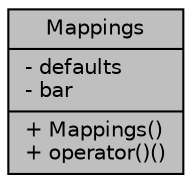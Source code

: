 digraph "Mappings"
{
 // LATEX_PDF_SIZE
  bgcolor="transparent";
  edge [fontname="Helvetica",fontsize="10",labelfontname="Helvetica",labelfontsize="10"];
  node [fontname="Helvetica",fontsize="10",shape=record];
  Node1 [label="{Mappings\n|- defaults\l- bar\l|+ Mappings()\l+ operator()()\l}",height=0.2,width=0.4,color="black", fillcolor="grey75", style="filled", fontcolor="black",tooltip=" "];
}
